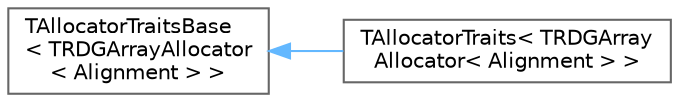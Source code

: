 digraph "Graphical Class Hierarchy"
{
 // INTERACTIVE_SVG=YES
 // LATEX_PDF_SIZE
  bgcolor="transparent";
  edge [fontname=Helvetica,fontsize=10,labelfontname=Helvetica,labelfontsize=10];
  node [fontname=Helvetica,fontsize=10,shape=box,height=0.2,width=0.4];
  rankdir="LR";
  Node0 [id="Node000000",label="TAllocatorTraitsBase\l\< TRDGArrayAllocator\l\< Alignment \> \>",height=0.2,width=0.4,color="grey40", fillcolor="white", style="filled",URL="$db/d23/structTAllocatorTraitsBase.html",tooltip=" "];
  Node0 -> Node1 [id="edge6096_Node000000_Node000001",dir="back",color="steelblue1",style="solid",tooltip=" "];
  Node1 [id="Node000001",label="TAllocatorTraits\< TRDGArray\lAllocator\< Alignment \> \>",height=0.2,width=0.4,color="grey40", fillcolor="white", style="filled",URL="$df/de5/structTAllocatorTraits_3_01TRDGArrayAllocator_3_01Alignment_01_4_01_4.html",tooltip=" "];
}

